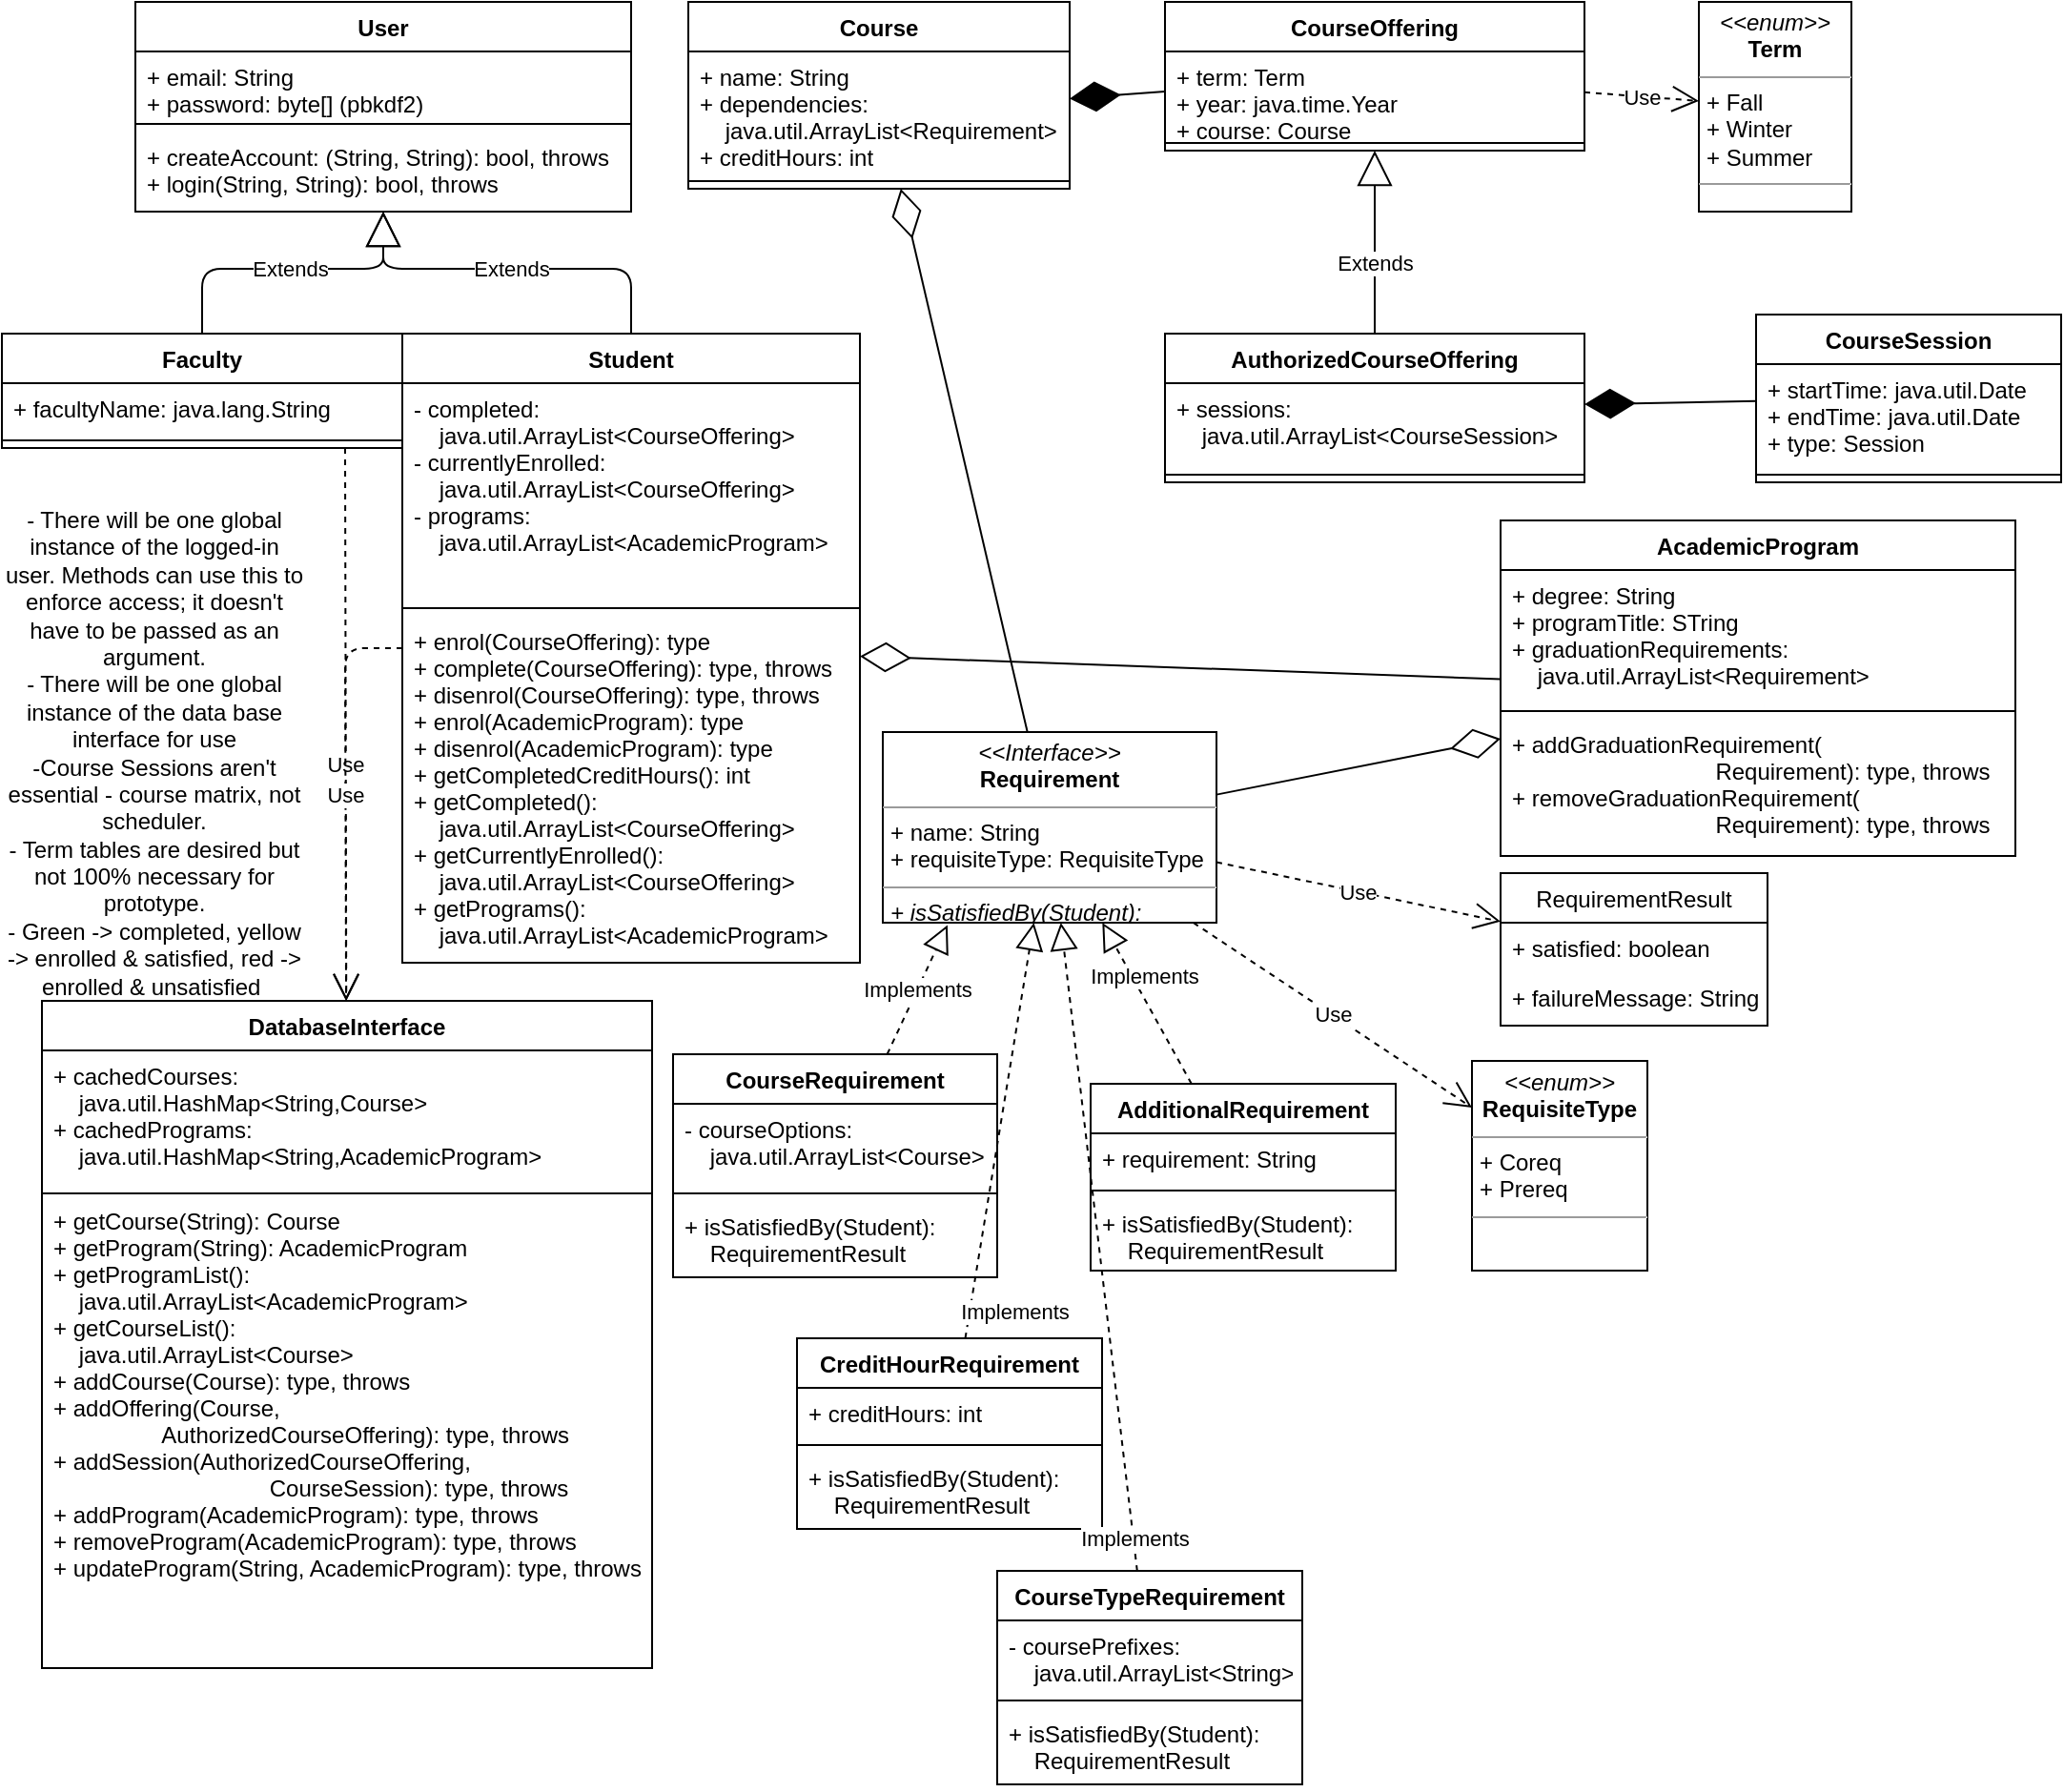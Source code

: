 <mxfile version="14.4.3" type="device"><diagram id="C5RBs43oDa-KdzZeNtuy" name="Page-1"><mxGraphModel dx="1120" dy="1575" grid="0" gridSize="10" guides="1" tooltips="1" connect="1" arrows="1" fold="1" page="1" pageScale="1" pageWidth="827" pageHeight="1169" math="0" shadow="0"><root><mxCell id="WIyWlLk6GJQsqaUBKTNV-0"/><mxCell id="WIyWlLk6GJQsqaUBKTNV-1" parent="WIyWlLk6GJQsqaUBKTNV-0"/><mxCell id="UyQ9icwawiBDaF-l7dNB-4" value="Course" style="swimlane;fontStyle=1;align=center;verticalAlign=top;childLayout=stackLayout;horizontal=1;startSize=26;horizontalStack=0;resizeParent=1;resizeParentMax=0;resizeLast=0;collapsible=1;marginBottom=0;" parent="WIyWlLk6GJQsqaUBKTNV-1" vertex="1"><mxGeometry x="430" y="40" width="200" height="98" as="geometry"/></mxCell><mxCell id="UyQ9icwawiBDaF-l7dNB-5" value="+ name: String&#10;+ dependencies: &#10;    java.util.ArrayList&lt;Requirement&gt;&#10;+ creditHours: int" style="text;strokeColor=none;fillColor=none;align=left;verticalAlign=top;spacingLeft=4;spacingRight=4;overflow=hidden;rotatable=0;points=[[0,0.5],[1,0.5]];portConstraint=eastwest;" parent="UyQ9icwawiBDaF-l7dNB-4" vertex="1"><mxGeometry y="26" width="200" height="64" as="geometry"/></mxCell><mxCell id="UyQ9icwawiBDaF-l7dNB-6" value="" style="line;strokeWidth=1;fillColor=none;align=left;verticalAlign=middle;spacingTop=-1;spacingLeft=3;spacingRight=3;rotatable=0;labelPosition=right;points=[];portConstraint=eastwest;" parent="UyQ9icwawiBDaF-l7dNB-4" vertex="1"><mxGeometry y="90" width="200" height="8" as="geometry"/></mxCell><mxCell id="UyQ9icwawiBDaF-l7dNB-17" value="AcademicProgram" style="swimlane;fontStyle=1;align=center;verticalAlign=top;childLayout=stackLayout;horizontal=1;startSize=26;horizontalStack=0;resizeParent=1;resizeParentMax=0;resizeLast=0;collapsible=1;marginBottom=0;" parent="WIyWlLk6GJQsqaUBKTNV-1" vertex="1"><mxGeometry x="856" y="312" width="270" height="176" as="geometry"/></mxCell><mxCell id="UyQ9icwawiBDaF-l7dNB-18" value="+ degree: String&#10;+ programTitle: STring&#10;+ graduationRequirements:&#10;    java.util.ArrayList&lt;Requirement&gt;" style="text;strokeColor=none;fillColor=none;align=left;verticalAlign=top;spacingLeft=4;spacingRight=4;overflow=hidden;rotatable=0;points=[[0,0.5],[1,0.5]];portConstraint=eastwest;" parent="UyQ9icwawiBDaF-l7dNB-17" vertex="1"><mxGeometry y="26" width="270" height="70" as="geometry"/></mxCell><mxCell id="UyQ9icwawiBDaF-l7dNB-19" value="" style="line;strokeWidth=1;fillColor=none;align=left;verticalAlign=middle;spacingTop=-1;spacingLeft=3;spacingRight=3;rotatable=0;labelPosition=right;points=[];portConstraint=eastwest;" parent="UyQ9icwawiBDaF-l7dNB-17" vertex="1"><mxGeometry y="96" width="270" height="8" as="geometry"/></mxCell><mxCell id="UyQ9icwawiBDaF-l7dNB-20" value="+ addGraduationRequirement(&#10;                                Requirement): type, throws&#10;+ removeGraduationRequirement(&#10;                                Requirement): type, throws" style="text;strokeColor=none;fillColor=none;align=left;verticalAlign=top;spacingLeft=4;spacingRight=4;overflow=hidden;rotatable=0;points=[[0,0.5],[1,0.5]];portConstraint=eastwest;" parent="UyQ9icwawiBDaF-l7dNB-17" vertex="1"><mxGeometry y="104" width="270" height="72" as="geometry"/></mxCell><mxCell id="UyQ9icwawiBDaF-l7dNB-21" value="Faculty" style="swimlane;fontStyle=1;align=center;verticalAlign=top;childLayout=stackLayout;horizontal=1;startSize=26;horizontalStack=0;resizeParent=1;resizeParentMax=0;resizeLast=0;collapsible=1;marginBottom=0;" parent="WIyWlLk6GJQsqaUBKTNV-1" vertex="1"><mxGeometry x="70" y="214" width="210" height="60" as="geometry"/></mxCell><mxCell id="UyQ9icwawiBDaF-l7dNB-22" value="+ facultyName: java.lang.String" style="text;strokeColor=none;fillColor=none;align=left;verticalAlign=top;spacingLeft=4;spacingRight=4;overflow=hidden;rotatable=0;points=[[0,0.5],[1,0.5]];portConstraint=eastwest;" parent="UyQ9icwawiBDaF-l7dNB-21" vertex="1"><mxGeometry y="26" width="210" height="26" as="geometry"/></mxCell><mxCell id="UyQ9icwawiBDaF-l7dNB-23" value="" style="line;strokeWidth=1;fillColor=none;align=left;verticalAlign=middle;spacingTop=-1;spacingLeft=3;spacingRight=3;rotatable=0;labelPosition=right;points=[];portConstraint=eastwest;" parent="UyQ9icwawiBDaF-l7dNB-21" vertex="1"><mxGeometry y="52" width="210" height="8" as="geometry"/></mxCell><mxCell id="UyQ9icwawiBDaF-l7dNB-25" value="Student" style="swimlane;fontStyle=1;align=center;verticalAlign=top;childLayout=stackLayout;horizontal=1;startSize=26;horizontalStack=0;resizeParent=1;resizeParentMax=0;resizeLast=0;collapsible=1;marginBottom=0;" parent="WIyWlLk6GJQsqaUBKTNV-1" vertex="1"><mxGeometry x="280" y="214" width="240" height="330" as="geometry"/></mxCell><mxCell id="UyQ9icwawiBDaF-l7dNB-26" value="- completed:&#10;    java.util.ArrayList&lt;CourseOffering&gt;&#10;- currentlyEnrolled:&#10;    java.util.ArrayList&lt;CourseOffering&gt;&#10;- programs:&#10;    java.util.ArrayList&lt;AcademicProgram&gt; " style="text;strokeColor=none;fillColor=none;align=left;verticalAlign=top;spacingLeft=4;spacingRight=4;overflow=hidden;rotatable=0;points=[[0,0.5],[1,0.5]];portConstraint=eastwest;" parent="UyQ9icwawiBDaF-l7dNB-25" vertex="1"><mxGeometry y="26" width="240" height="114" as="geometry"/></mxCell><mxCell id="UyQ9icwawiBDaF-l7dNB-27" value="" style="line;strokeWidth=1;fillColor=none;align=left;verticalAlign=middle;spacingTop=-1;spacingLeft=3;spacingRight=3;rotatable=0;labelPosition=right;points=[];portConstraint=eastwest;" parent="UyQ9icwawiBDaF-l7dNB-25" vertex="1"><mxGeometry y="140" width="240" height="8" as="geometry"/></mxCell><mxCell id="UyQ9icwawiBDaF-l7dNB-28" value="+ enrol(CourseOffering): type&#10;+ complete(CourseOffering): type, throws&#10;+ disenrol(CourseOffering): type, throws&#10;+ enrol(AcademicProgram): type&#10;+ disenrol(AcademicProgram): type&#10;+ getCompletedCreditHours(): int&#10;+ getCompleted():&#10;    java.util.ArrayList&lt;CourseOffering&gt;&#10;+ getCurrentlyEnrolled():&#10;    java.util.ArrayList&lt;CourseOffering&gt;&#10;+ getPrograms():&#10;    java.util.ArrayList&lt;AcademicProgram&gt;&#10;&#10;" style="text;strokeColor=none;fillColor=none;align=left;verticalAlign=top;spacingLeft=4;spacingRight=4;overflow=hidden;rotatable=0;points=[[0,0.5],[1,0.5]];portConstraint=eastwest;" parent="UyQ9icwawiBDaF-l7dNB-25" vertex="1"><mxGeometry y="148" width="240" height="182" as="geometry"/></mxCell><mxCell id="UyQ9icwawiBDaF-l7dNB-33" value="CreditHourRequirement" style="swimlane;fontStyle=1;align=center;verticalAlign=top;childLayout=stackLayout;horizontal=1;startSize=26;horizontalStack=0;resizeParent=1;resizeParentMax=0;resizeLast=0;collapsible=1;marginBottom=0;" parent="WIyWlLk6GJQsqaUBKTNV-1" vertex="1"><mxGeometry x="487" y="741" width="160" height="100" as="geometry"/></mxCell><mxCell id="UyQ9icwawiBDaF-l7dNB-34" value="+ creditHours: int" style="text;strokeColor=none;fillColor=none;align=left;verticalAlign=top;spacingLeft=4;spacingRight=4;overflow=hidden;rotatable=0;points=[[0,0.5],[1,0.5]];portConstraint=eastwest;" parent="UyQ9icwawiBDaF-l7dNB-33" vertex="1"><mxGeometry y="26" width="160" height="26" as="geometry"/></mxCell><mxCell id="UyQ9icwawiBDaF-l7dNB-35" value="" style="line;strokeWidth=1;fillColor=none;align=left;verticalAlign=middle;spacingTop=-1;spacingLeft=3;spacingRight=3;rotatable=0;labelPosition=right;points=[];portConstraint=eastwest;" parent="UyQ9icwawiBDaF-l7dNB-33" vertex="1"><mxGeometry y="52" width="160" height="8" as="geometry"/></mxCell><mxCell id="UyQ9icwawiBDaF-l7dNB-36" value="+ isSatisfiedBy(Student):&#10;    RequirementResult" style="text;strokeColor=none;fillColor=none;align=left;verticalAlign=top;spacingLeft=4;spacingRight=4;overflow=hidden;rotatable=0;points=[[0,0.5],[1,0.5]];portConstraint=eastwest;" parent="UyQ9icwawiBDaF-l7dNB-33" vertex="1"><mxGeometry y="60" width="160" height="40" as="geometry"/></mxCell><mxCell id="UyQ9icwawiBDaF-l7dNB-49" value="Extends" style="endArrow=block;endSize=16;endFill=0;html=1;exitX=0.5;exitY=0;exitDx=0;exitDy=0;" parent="WIyWlLk6GJQsqaUBKTNV-1" source="UyQ9icwawiBDaF-l7dNB-21" target="zcweRwR5BQmVmsp6HvJE-0" edge="1"><mxGeometry width="160" relative="1" as="geometry"><mxPoint x="400" y="540" as="sourcePoint"/><mxPoint x="240" y="198" as="targetPoint"/><Array as="points"><mxPoint x="175" y="180"/><mxPoint x="270" y="180"/></Array></mxGeometry></mxCell><mxCell id="UyQ9icwawiBDaF-l7dNB-51" value="Extends" style="endArrow=block;endSize=16;endFill=0;html=1;exitX=0.5;exitY=0;exitDx=0;exitDy=0;" parent="WIyWlLk6GJQsqaUBKTNV-1" source="UyQ9icwawiBDaF-l7dNB-25" target="zcweRwR5BQmVmsp6HvJE-0" edge="1"><mxGeometry width="160" relative="1" as="geometry"><mxPoint x="340" y="190" as="sourcePoint"/><mxPoint x="320" y="198" as="targetPoint"/><Array as="points"><mxPoint x="400" y="180"/><mxPoint x="270" y="180"/></Array></mxGeometry></mxCell><mxCell id="UyQ9icwawiBDaF-l7dNB-54" value="Implements" style="endArrow=block;dashed=1;endFill=0;endSize=12;html=1;" parent="WIyWlLk6GJQsqaUBKTNV-1" source="UyQ9icwawiBDaF-l7dNB-33" target="UyQ9icwawiBDaF-l7dNB-56" edge="1"><mxGeometry x="-0.837" y="-23" width="160" relative="1" as="geometry"><mxPoint x="510" y="521" as="sourcePoint"/><mxPoint x="900" y="430" as="targetPoint"/><Array as="points"/><mxPoint as="offset"/></mxGeometry></mxCell><mxCell id="UyQ9icwawiBDaF-l7dNB-56" value="&lt;p style=&quot;margin: 0px ; margin-top: 4px ; text-align: center&quot;&gt;&lt;i&gt;&amp;lt;&amp;lt;Interface&amp;gt;&amp;gt;&lt;/i&gt;&lt;br&gt;&lt;b&gt;Requirement&lt;/b&gt;&lt;/p&gt;&lt;hr size=&quot;1&quot;&gt;&lt;p style=&quot;margin: 0px ; margin-left: 4px&quot;&gt;+ name: String&lt;/p&gt;&lt;p style=&quot;margin: 0px ; margin-left: 4px&quot;&gt;+ requisiteType: RequisiteType&lt;/p&gt;&lt;hr size=&quot;1&quot;&gt;&lt;p style=&quot;margin: 0px ; margin-left: 4px&quot;&gt;&lt;i&gt;+ isSatisfiedBy(Student):&lt;/i&gt;&lt;/p&gt;&lt;p style=&quot;margin: 0px ; margin-left: 4px&quot;&gt;&lt;i&gt;&amp;nbsp; &amp;nbsp; RequirementResult&lt;/i&gt;&lt;br&gt;&lt;/p&gt;" style="verticalAlign=top;align=left;overflow=fill;fontSize=12;fontFamily=Helvetica;html=1;" parent="WIyWlLk6GJQsqaUBKTNV-1" vertex="1"><mxGeometry x="532" y="423" width="175" height="100" as="geometry"/></mxCell><mxCell id="UyQ9icwawiBDaF-l7dNB-74" value="&lt;p style=&quot;margin: 0px ; margin-top: 4px ; text-align: center&quot;&gt;&lt;i&gt;&amp;lt;&amp;lt;enum&amp;gt;&amp;gt;&lt;/i&gt;&lt;br&gt;&lt;b&gt;Term&lt;/b&gt;&lt;/p&gt;&lt;hr size=&quot;1&quot;&gt;&lt;p style=&quot;margin: 0px ; margin-left: 4px&quot;&gt;+ Fall&lt;br&gt;+ Winter&lt;/p&gt;&lt;p style=&quot;margin: 0px ; margin-left: 4px&quot;&gt;+ Summer&lt;/p&gt;&lt;hr size=&quot;1&quot;&gt;&lt;p style=&quot;margin: 0px ; margin-left: 4px&quot;&gt;&lt;br&gt;&lt;/p&gt;" style="verticalAlign=top;align=left;overflow=fill;fontSize=12;fontFamily=Helvetica;html=1;" parent="WIyWlLk6GJQsqaUBKTNV-1" vertex="1"><mxGeometry x="960" y="40" width="80" height="110" as="geometry"/></mxCell><mxCell id="UyQ9icwawiBDaF-l7dNB-76" value="DatabaseInterface" style="swimlane;fontStyle=1;align=center;verticalAlign=top;childLayout=stackLayout;horizontal=1;startSize=26;horizontalStack=0;resizeParent=1;resizeParentMax=0;resizeLast=0;collapsible=1;marginBottom=0;" parent="WIyWlLk6GJQsqaUBKTNV-1" vertex="1"><mxGeometry x="91" y="564" width="320" height="350" as="geometry"/></mxCell><mxCell id="UyQ9icwawiBDaF-l7dNB-77" value="+ cachedCourses:&#10;    java.util.HashMap&lt;String,Course&gt;&#10;+ cachedPrograms:&#10;    java.util.HashMap&lt;String,AcademicProgram&gt;&#10;" style="text;strokeColor=none;fillColor=none;align=left;verticalAlign=top;spacingLeft=4;spacingRight=4;overflow=hidden;rotatable=0;points=[[0,0.5],[1,0.5]];portConstraint=eastwest;" parent="UyQ9icwawiBDaF-l7dNB-76" vertex="1"><mxGeometry y="26" width="320" height="74" as="geometry"/></mxCell><mxCell id="UyQ9icwawiBDaF-l7dNB-78" value="" style="line;strokeWidth=1;fillColor=none;align=left;verticalAlign=middle;spacingTop=-1;spacingLeft=3;spacingRight=3;rotatable=0;labelPosition=right;points=[];portConstraint=eastwest;" parent="UyQ9icwawiBDaF-l7dNB-76" vertex="1"><mxGeometry y="100" width="320" height="2" as="geometry"/></mxCell><mxCell id="UyQ9icwawiBDaF-l7dNB-79" value="+ getCourse(String): Course&#10;+ getProgram(String): AcademicProgram&#10;+ getProgramList():&#10;    java.util.ArrayList&lt;AcademicProgram&gt;&#10;+ getCourseList():&#10;    java.util.ArrayList&lt;Course&gt;&#10;+ addCourse(Course): type, throws&#10;+ addOffering(Course,&#10;                 AuthorizedCourseOffering): type, throws&#10;+ addSession(AuthorizedCourseOffering,&#10;                                  CourseSession): type, throws &#10;+ addProgram(AcademicProgram): type, throws&#10;+ removeProgram(AcademicProgram): type, throws&#10;+ updateProgram(String, AcademicProgram): type, throws&#10;&#10;&#10;" style="text;strokeColor=none;fillColor=none;align=left;verticalAlign=top;spacingLeft=4;spacingRight=4;overflow=hidden;rotatable=0;points=[[0,0.5],[1,0.5]];portConstraint=eastwest;" parent="UyQ9icwawiBDaF-l7dNB-76" vertex="1"><mxGeometry y="102" width="320" height="248" as="geometry"/></mxCell><mxCell id="UyQ9icwawiBDaF-l7dNB-80" value="- There will be one global instance of the logged-in user. Methods can use this to enforce access; it doesn't have to be passed as an argument.&lt;br&gt;- There will be one global instance of the data base interface for use&lt;br&gt;-Course Sessions aren't essential - course matrix, not scheduler.&lt;br&gt;- Term tables are desired but not 100% necessary for prototype.&lt;br&gt;- Green -&amp;gt; completed, yellow -&amp;gt; enrolled &amp;amp; satisfied, red -&amp;gt; enrolled &amp;amp; unsatisfied&amp;nbsp;" style="text;html=1;strokeColor=none;fillColor=none;align=center;verticalAlign=middle;whiteSpace=wrap;rounded=0;" parent="WIyWlLk6GJQsqaUBKTNV-1" vertex="1"><mxGeometry x="70" y="324" width="160" height="220" as="geometry"/></mxCell><mxCell id="QUiPFPU2FxVg4i5p_8ja-0" value="RequirementResult" style="swimlane;fontStyle=0;childLayout=stackLayout;horizontal=1;startSize=26;fillColor=none;horizontalStack=0;resizeParent=1;resizeParentMax=0;resizeLast=0;collapsible=1;marginBottom=0;" parent="WIyWlLk6GJQsqaUBKTNV-1" vertex="1"><mxGeometry x="856" y="497" width="140" height="80" as="geometry"/></mxCell><mxCell id="QUiPFPU2FxVg4i5p_8ja-1" value="+ satisfied: boolean" style="text;strokeColor=none;fillColor=none;align=left;verticalAlign=top;spacingLeft=4;spacingRight=4;overflow=hidden;rotatable=0;points=[[0,0.5],[1,0.5]];portConstraint=eastwest;" parent="QUiPFPU2FxVg4i5p_8ja-0" vertex="1"><mxGeometry y="26" width="140" height="26" as="geometry"/></mxCell><mxCell id="QUiPFPU2FxVg4i5p_8ja-2" value="+ failureMessage: String" style="text;strokeColor=none;fillColor=none;align=left;verticalAlign=top;spacingLeft=4;spacingRight=4;overflow=hidden;rotatable=0;points=[[0,0.5],[1,0.5]];portConstraint=eastwest;" parent="QUiPFPU2FxVg4i5p_8ja-0" vertex="1"><mxGeometry y="52" width="140" height="28" as="geometry"/></mxCell><mxCell id="QRDZ4emWaTumwrTg7WJE-7" value="CourseOffering" style="swimlane;fontStyle=1;align=center;verticalAlign=top;childLayout=stackLayout;horizontal=1;startSize=26;horizontalStack=0;resizeParent=1;resizeParentMax=0;resizeLast=0;collapsible=1;marginBottom=0;" parent="WIyWlLk6GJQsqaUBKTNV-1" vertex="1"><mxGeometry x="680" y="40" width="220" height="78" as="geometry"/></mxCell><mxCell id="QRDZ4emWaTumwrTg7WJE-8" value="+ term: Term&#10;+ year: java.time.Year&#10;+ course: Course" style="text;strokeColor=none;fillColor=none;align=left;verticalAlign=top;spacingLeft=4;spacingRight=4;overflow=hidden;rotatable=0;points=[[0,0.5],[1,0.5]];portConstraint=eastwest;" parent="QRDZ4emWaTumwrTg7WJE-7" vertex="1"><mxGeometry y="26" width="220" height="44" as="geometry"/></mxCell><mxCell id="QRDZ4emWaTumwrTg7WJE-9" value="" style="line;strokeWidth=1;fillColor=none;align=left;verticalAlign=middle;spacingTop=-1;spacingLeft=3;spacingRight=3;rotatable=0;labelPosition=right;points=[];portConstraint=eastwest;" parent="QRDZ4emWaTumwrTg7WJE-7" vertex="1"><mxGeometry y="70" width="220" height="8" as="geometry"/></mxCell><mxCell id="QRDZ4emWaTumwrTg7WJE-10" value="AuthorizedCourseOffering" style="swimlane;fontStyle=1;align=center;verticalAlign=top;childLayout=stackLayout;horizontal=1;startSize=26;horizontalStack=0;resizeParent=1;resizeParentMax=0;resizeLast=0;collapsible=1;marginBottom=0;" parent="WIyWlLk6GJQsqaUBKTNV-1" vertex="1"><mxGeometry x="680" y="214" width="220" height="78" as="geometry"/></mxCell><mxCell id="QRDZ4emWaTumwrTg7WJE-11" value="+ sessions: &#10;    java.util.ArrayList&lt;CourseSession&gt;" style="text;strokeColor=none;fillColor=none;align=left;verticalAlign=top;spacingLeft=4;spacingRight=4;overflow=hidden;rotatable=0;points=[[0,0.5],[1,0.5]];portConstraint=eastwest;" parent="QRDZ4emWaTumwrTg7WJE-10" vertex="1"><mxGeometry y="26" width="220" height="44" as="geometry"/></mxCell><mxCell id="QRDZ4emWaTumwrTg7WJE-12" value="" style="line;strokeWidth=1;fillColor=none;align=left;verticalAlign=middle;spacingTop=-1;spacingLeft=3;spacingRight=3;rotatable=0;labelPosition=right;points=[];portConstraint=eastwest;" parent="QRDZ4emWaTumwrTg7WJE-10" vertex="1"><mxGeometry y="70" width="220" height="8" as="geometry"/></mxCell><mxCell id="QRDZ4emWaTumwrTg7WJE-13" value="Extends" style="endArrow=block;endSize=16;endFill=0;html=1;entryX=0.5;entryY=1;entryDx=0;entryDy=0;exitX=0.5;exitY=0;exitDx=0;exitDy=0;" parent="WIyWlLk6GJQsqaUBKTNV-1" source="QRDZ4emWaTumwrTg7WJE-10" target="QRDZ4emWaTumwrTg7WJE-7" edge="1"><mxGeometry x="-0.231" width="160" relative="1" as="geometry"><mxPoint x="880" as="sourcePoint"/><mxPoint x="1040" as="targetPoint"/><mxPoint as="offset"/></mxGeometry></mxCell><mxCell id="QRDZ4emWaTumwrTg7WJE-22" value="CourseSession" style="swimlane;fontStyle=1;align=center;verticalAlign=top;childLayout=stackLayout;horizontal=1;startSize=26;horizontalStack=0;resizeParent=1;resizeParentMax=0;resizeLast=0;collapsible=1;marginBottom=0;" parent="WIyWlLk6GJQsqaUBKTNV-1" vertex="1"><mxGeometry x="990" y="204" width="160" height="88" as="geometry"><mxRectangle x="675" y="805" width="120" height="26" as="alternateBounds"/></mxGeometry></mxCell><mxCell id="QRDZ4emWaTumwrTg7WJE-23" value="+ startTime: java.util.Date&#10;+ endTime: java.util.Date&#10;+ type: Session" style="text;strokeColor=none;fillColor=none;align=left;verticalAlign=top;spacingLeft=4;spacingRight=4;overflow=hidden;rotatable=0;points=[[0,0.5],[1,0.5]];portConstraint=eastwest;" parent="QRDZ4emWaTumwrTg7WJE-22" vertex="1"><mxGeometry y="26" width="160" height="54" as="geometry"/></mxCell><mxCell id="QRDZ4emWaTumwrTg7WJE-24" value="" style="line;strokeWidth=1;fillColor=none;align=left;verticalAlign=middle;spacingTop=-1;spacingLeft=3;spacingRight=3;rotatable=0;labelPosition=right;points=[];portConstraint=eastwest;" parent="QRDZ4emWaTumwrTg7WJE-22" vertex="1"><mxGeometry y="80" width="160" height="8" as="geometry"/></mxCell><mxCell id="QRDZ4emWaTumwrTg7WJE-28" value="" style="endArrow=diamondThin;endFill=1;endSize=24;html=1;" parent="WIyWlLk6GJQsqaUBKTNV-1" source="QRDZ4emWaTumwrTg7WJE-22" target="QRDZ4emWaTumwrTg7WJE-10" edge="1"><mxGeometry width="160" relative="1" as="geometry"><mxPoint x="940" y="340" as="sourcePoint"/><mxPoint x="1100" y="340" as="targetPoint"/></mxGeometry></mxCell><mxCell id="vnh1hmvESwBYSF33hV2Y-0" value="Use" style="endArrow=open;endSize=12;dashed=1;html=1;" parent="WIyWlLk6GJQsqaUBKTNV-1" source="UyQ9icwawiBDaF-l7dNB-56" target="QUiPFPU2FxVg4i5p_8ja-0" edge="1"><mxGeometry width="160" relative="1" as="geometry"><mxPoint x="450" y="430" as="sourcePoint"/><mxPoint x="610" y="430" as="targetPoint"/></mxGeometry></mxCell><mxCell id="vnh1hmvESwBYSF33hV2Y-2" value="CourseRequirement" style="swimlane;fontStyle=1;align=center;verticalAlign=top;childLayout=stackLayout;horizontal=1;startSize=26;horizontalStack=0;resizeParent=1;resizeParentMax=0;resizeLast=0;collapsible=1;marginBottom=0;" parent="WIyWlLk6GJQsqaUBKTNV-1" vertex="1"><mxGeometry x="422" y="592" width="170" height="117" as="geometry"/></mxCell><mxCell id="vnh1hmvESwBYSF33hV2Y-3" value="- courseOptions: &#10;    java.util.ArrayList&lt;Course&gt;" style="text;strokeColor=none;fillColor=none;align=left;verticalAlign=top;spacingLeft=4;spacingRight=4;overflow=hidden;rotatable=0;points=[[0,0.5],[1,0.5]];portConstraint=eastwest;" parent="vnh1hmvESwBYSF33hV2Y-2" vertex="1"><mxGeometry y="26" width="170" height="43" as="geometry"/></mxCell><mxCell id="vnh1hmvESwBYSF33hV2Y-4" value="" style="line;strokeWidth=1;fillColor=none;align=left;verticalAlign=middle;spacingTop=-1;spacingLeft=3;spacingRight=3;rotatable=0;labelPosition=right;points=[];portConstraint=eastwest;" parent="vnh1hmvESwBYSF33hV2Y-2" vertex="1"><mxGeometry y="69" width="170" height="8" as="geometry"/></mxCell><mxCell id="vnh1hmvESwBYSF33hV2Y-5" value="+ isSatisfiedBy(Student):&#10;    RequirementResult" style="text;strokeColor=none;fillColor=none;align=left;verticalAlign=top;spacingLeft=4;spacingRight=4;overflow=hidden;rotatable=0;points=[[0,0.5],[1,0.5]];portConstraint=eastwest;" parent="vnh1hmvESwBYSF33hV2Y-2" vertex="1"><mxGeometry y="77" width="170" height="40" as="geometry"/></mxCell><mxCell id="vnh1hmvESwBYSF33hV2Y-7" value="Implements" style="endArrow=block;dashed=1;endFill=0;endSize=12;html=1;entryX=0.194;entryY=1.012;entryDx=0;entryDy=0;entryPerimeter=0;" parent="WIyWlLk6GJQsqaUBKTNV-1" source="vnh1hmvESwBYSF33hV2Y-2" target="UyQ9icwawiBDaF-l7dNB-56" edge="1"><mxGeometry width="160" relative="1" as="geometry"><mxPoint x="965" y="581" as="sourcePoint"/><mxPoint x="900" y="440" as="targetPoint"/><Array as="points"/></mxGeometry></mxCell><mxCell id="vnh1hmvESwBYSF33hV2Y-8" value="" style="endArrow=diamondThin;endFill=0;endSize=24;html=1;" parent="WIyWlLk6GJQsqaUBKTNV-1" source="UyQ9icwawiBDaF-l7dNB-56" target="UyQ9icwawiBDaF-l7dNB-17" edge="1"><mxGeometry width="160" relative="1" as="geometry"><mxPoint x="1001" y="590" as="sourcePoint"/><mxPoint x="1161" y="590" as="targetPoint"/><Array as="points"/></mxGeometry></mxCell><mxCell id="vnh1hmvESwBYSF33hV2Y-10" value="Use" style="endArrow=open;endSize=12;dashed=1;html=1;" parent="WIyWlLk6GJQsqaUBKTNV-1" source="QRDZ4emWaTumwrTg7WJE-7" target="UyQ9icwawiBDaF-l7dNB-74" edge="1"><mxGeometry width="160" relative="1" as="geometry"><mxPoint x="1100" y="280" as="sourcePoint"/><mxPoint x="1260" y="280" as="targetPoint"/></mxGeometry></mxCell><mxCell id="vnh1hmvESwBYSF33hV2Y-11" value="" style="endArrow=diamondThin;endFill=1;endSize=24;html=1;" parent="WIyWlLk6GJQsqaUBKTNV-1" source="QRDZ4emWaTumwrTg7WJE-7" target="UyQ9icwawiBDaF-l7dNB-5" edge="1"><mxGeometry width="160" relative="1" as="geometry"><mxPoint x="740" y="300" as="sourcePoint"/><mxPoint x="900" y="300" as="targetPoint"/></mxGeometry></mxCell><mxCell id="vnh1hmvESwBYSF33hV2Y-12" value="" style="endArrow=diamondThin;endFill=0;endSize=24;html=1;" parent="WIyWlLk6GJQsqaUBKTNV-1" source="UyQ9icwawiBDaF-l7dNB-17" target="UyQ9icwawiBDaF-l7dNB-25" edge="1"><mxGeometry width="160" relative="1" as="geometry"><mxPoint x="780" y="390" as="sourcePoint"/><mxPoint x="640" y="390" as="targetPoint"/></mxGeometry></mxCell><mxCell id="vnh1hmvESwBYSF33hV2Y-13" value="" style="endArrow=diamondThin;endFill=0;endSize=24;html=1;" parent="WIyWlLk6GJQsqaUBKTNV-1" source="UyQ9icwawiBDaF-l7dNB-56" target="UyQ9icwawiBDaF-l7dNB-4" edge="1"><mxGeometry width="160" relative="1" as="geometry"><mxPoint x="560" y="450" as="sourcePoint"/><mxPoint x="720" y="450" as="targetPoint"/><Array as="points"/></mxGeometry></mxCell><mxCell id="zcweRwR5BQmVmsp6HvJE-0" value="User" style="swimlane;fontStyle=1;align=center;verticalAlign=top;childLayout=stackLayout;horizontal=1;startSize=26;horizontalStack=0;resizeParent=1;resizeParentMax=0;resizeLast=0;collapsible=1;marginBottom=0;" parent="WIyWlLk6GJQsqaUBKTNV-1" vertex="1"><mxGeometry x="140" y="40" width="260" height="110" as="geometry"/></mxCell><mxCell id="zcweRwR5BQmVmsp6HvJE-1" value="+ email: String&#10;+ password: byte[] (pbkdf2)" style="text;strokeColor=none;fillColor=none;align=left;verticalAlign=top;spacingLeft=4;spacingRight=4;overflow=hidden;rotatable=0;points=[[0,0.5],[1,0.5]];portConstraint=eastwest;" parent="zcweRwR5BQmVmsp6HvJE-0" vertex="1"><mxGeometry y="26" width="260" height="34" as="geometry"/></mxCell><mxCell id="zcweRwR5BQmVmsp6HvJE-2" value="" style="line;strokeWidth=1;fillColor=none;align=left;verticalAlign=middle;spacingTop=-1;spacingLeft=3;spacingRight=3;rotatable=0;labelPosition=right;points=[];portConstraint=eastwest;" parent="zcweRwR5BQmVmsp6HvJE-0" vertex="1"><mxGeometry y="60" width="260" height="8" as="geometry"/></mxCell><mxCell id="zcweRwR5BQmVmsp6HvJE-3" value="+ createAccount: (String, String): bool, throws&#10;+ login(String, String): bool, throws" style="text;strokeColor=none;fillColor=none;align=left;verticalAlign=top;spacingLeft=4;spacingRight=4;overflow=hidden;rotatable=0;points=[[0,0.5],[1,0.5]];portConstraint=eastwest;" parent="zcweRwR5BQmVmsp6HvJE-0" vertex="1"><mxGeometry y="68" width="260" height="42" as="geometry"/></mxCell><mxCell id="zcweRwR5BQmVmsp6HvJE-10" value="Use" style="endArrow=open;endSize=12;dashed=1;html=1;" parent="WIyWlLk6GJQsqaUBKTNV-1" target="UyQ9icwawiBDaF-l7dNB-76" edge="1"><mxGeometry x="0.147" width="160" relative="1" as="geometry"><mxPoint x="250" y="274" as="sourcePoint"/><mxPoint x="190" y="810" as="targetPoint"/><Array as="points"/><mxPoint as="offset"/></mxGeometry></mxCell><mxCell id="zcweRwR5BQmVmsp6HvJE-11" value="Use" style="endArrow=open;endSize=12;dashed=1;html=1;" parent="WIyWlLk6GJQsqaUBKTNV-1" source="UyQ9icwawiBDaF-l7dNB-25" target="UyQ9icwawiBDaF-l7dNB-76" edge="1"><mxGeometry width="160" relative="1" as="geometry"><mxPoint x="184.786" y="284" as="sourcePoint"/><mxPoint x="370" y="957.714" as="targetPoint"/><Array as="points"><mxPoint x="250" y="379"/></Array></mxGeometry></mxCell><mxCell id="wmZjG1OQRMinh5IqAc0w-0" value="&lt;p style=&quot;margin: 0px ; margin-top: 4px ; text-align: center&quot;&gt;&lt;i&gt;&amp;lt;&amp;lt;enum&amp;gt;&amp;gt;&lt;/i&gt;&lt;br&gt;&lt;b&gt;RequisiteType&lt;/b&gt;&lt;/p&gt;&lt;hr size=&quot;1&quot;&gt;&lt;p style=&quot;margin: 0px ; margin-left: 4px&quot;&gt;+ Coreq&lt;br&gt;+ Prereq&lt;/p&gt;&lt;hr size=&quot;1&quot;&gt;&lt;p style=&quot;margin: 0px ; margin-left: 4px&quot;&gt;&lt;br&gt;&lt;/p&gt;" style="verticalAlign=top;align=left;overflow=fill;fontSize=12;fontFamily=Helvetica;html=1;" parent="WIyWlLk6GJQsqaUBKTNV-1" vertex="1"><mxGeometry x="841" y="595.5" width="92" height="110" as="geometry"/></mxCell><mxCell id="wmZjG1OQRMinh5IqAc0w-1" value="Use" style="endArrow=open;endSize=12;dashed=1;html=1;" parent="WIyWlLk6GJQsqaUBKTNV-1" source="UyQ9icwawiBDaF-l7dNB-56" target="wmZjG1OQRMinh5IqAc0w-0" edge="1"><mxGeometry width="160" relative="1" as="geometry"><mxPoint x="938" y="842" as="sourcePoint"/><mxPoint x="977.787" y="893" as="targetPoint"/></mxGeometry></mxCell><mxCell id="wmZjG1OQRMinh5IqAc0w-2" value="AdditionalRequirement" style="swimlane;fontStyle=1;align=center;verticalAlign=top;childLayout=stackLayout;horizontal=1;startSize=26;horizontalStack=0;resizeParent=1;resizeParentMax=0;resizeLast=0;collapsible=1;marginBottom=0;" parent="WIyWlLk6GJQsqaUBKTNV-1" vertex="1"><mxGeometry x="641" y="607.5" width="160" height="98" as="geometry"/></mxCell><mxCell id="wmZjG1OQRMinh5IqAc0w-3" value="+ requirement: String" style="text;strokeColor=none;fillColor=none;align=left;verticalAlign=top;spacingLeft=4;spacingRight=4;overflow=hidden;rotatable=0;points=[[0,0.5],[1,0.5]];portConstraint=eastwest;" parent="wmZjG1OQRMinh5IqAc0w-2" vertex="1"><mxGeometry y="26" width="160" height="26" as="geometry"/></mxCell><mxCell id="wmZjG1OQRMinh5IqAc0w-4" value="" style="line;strokeWidth=1;fillColor=none;align=left;verticalAlign=middle;spacingTop=-1;spacingLeft=3;spacingRight=3;rotatable=0;labelPosition=right;points=[];portConstraint=eastwest;" parent="wmZjG1OQRMinh5IqAc0w-2" vertex="1"><mxGeometry y="52" width="160" height="8" as="geometry"/></mxCell><mxCell id="wmZjG1OQRMinh5IqAc0w-5" value="+ isSatisfiedBy(Student): &#10;    RequirementResult" style="text;strokeColor=none;fillColor=none;align=left;verticalAlign=top;spacingLeft=4;spacingRight=4;overflow=hidden;rotatable=0;points=[[0,0.5],[1,0.5]];portConstraint=eastwest;" parent="wmZjG1OQRMinh5IqAc0w-2" vertex="1"><mxGeometry y="60" width="160" height="38" as="geometry"/></mxCell><mxCell id="hQb58MkaRBu8wNPkZkRe-0" value="Implements" style="endArrow=block;dashed=1;endFill=0;endSize=12;html=1;" parent="WIyWlLk6GJQsqaUBKTNV-1" source="wmZjG1OQRMinh5IqAc0w-2" target="UyQ9icwawiBDaF-l7dNB-56" edge="1"><mxGeometry x="0.411" y="-14" width="160" relative="1" as="geometry"><mxPoint x="673.333" y="614.5" as="sourcePoint"/><mxPoint x="646.167" y="533" as="targetPoint"/><Array as="points"/><mxPoint x="-4" y="10" as="offset"/></mxGeometry></mxCell><mxCell id="Hrajnf0SC0-eBEMB5iOx-0" value="CourseTypeRequirement" style="swimlane;fontStyle=1;align=center;verticalAlign=top;childLayout=stackLayout;horizontal=1;startSize=26;horizontalStack=0;resizeParent=1;resizeParentMax=0;resizeLast=0;collapsible=1;marginBottom=0;" parent="WIyWlLk6GJQsqaUBKTNV-1" vertex="1"><mxGeometry x="592" y="863" width="160" height="112" as="geometry"/></mxCell><mxCell id="Hrajnf0SC0-eBEMB5iOx-1" value="- coursePrefixes:&#10;    java.util.ArrayList&lt;String&gt;" style="text;strokeColor=none;fillColor=none;align=left;verticalAlign=top;spacingLeft=4;spacingRight=4;overflow=hidden;rotatable=0;points=[[0,0.5],[1,0.5]];portConstraint=eastwest;" parent="Hrajnf0SC0-eBEMB5iOx-0" vertex="1"><mxGeometry y="26" width="160" height="38" as="geometry"/></mxCell><mxCell id="Hrajnf0SC0-eBEMB5iOx-2" value="" style="line;strokeWidth=1;fillColor=none;align=left;verticalAlign=middle;spacingTop=-1;spacingLeft=3;spacingRight=3;rotatable=0;labelPosition=right;points=[];portConstraint=eastwest;" parent="Hrajnf0SC0-eBEMB5iOx-0" vertex="1"><mxGeometry y="64" width="160" height="8" as="geometry"/></mxCell><mxCell id="Hrajnf0SC0-eBEMB5iOx-3" value="+ isSatisfiedBy(Student):&#10;    RequirementResult" style="text;strokeColor=none;fillColor=none;align=left;verticalAlign=top;spacingLeft=4;spacingRight=4;overflow=hidden;rotatable=0;points=[[0,0.5],[1,0.5]];portConstraint=eastwest;" parent="Hrajnf0SC0-eBEMB5iOx-0" vertex="1"><mxGeometry y="72" width="160" height="40" as="geometry"/></mxCell><mxCell id="Hrajnf0SC0-eBEMB5iOx-4" value="Implements" style="endArrow=block;dashed=1;endFill=0;endSize=12;html=1;" parent="WIyWlLk6GJQsqaUBKTNV-1" source="Hrajnf0SC0-eBEMB5iOx-0" target="UyQ9icwawiBDaF-l7dNB-56" edge="1"><mxGeometry x="-0.899" y="-1" width="160" relative="1" as="geometry"><mxPoint x="629.5" y="728" as="sourcePoint"/><mxPoint x="629.5" y="533" as="targetPoint"/><Array as="points"/><mxPoint as="offset"/></mxGeometry></mxCell></root></mxGraphModel></diagram></mxfile>